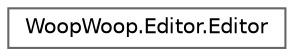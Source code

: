 digraph "Graphical Class Hierarchy"
{
 // LATEX_PDF_SIZE
  bgcolor="transparent";
  edge [fontname=Helvetica,fontsize=10,labelfontname=Helvetica,labelfontsize=10];
  node [fontname=Helvetica,fontsize=10,shape=box,height=0.2,width=0.4];
  rankdir="LR";
  Node0 [id="Node000000",label="WoopWoop.Editor.Editor",height=0.2,width=0.4,color="grey40", fillcolor="white", style="filled",URL="$class_woop_woop_1_1_editor_1_1_editor.html",tooltip=" "];
}
